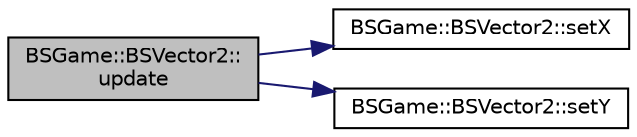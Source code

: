 digraph "BSGame::BSVector2::update"
{
 // LATEX_PDF_SIZE
  edge [fontname="Helvetica",fontsize="10",labelfontname="Helvetica",labelfontsize="10"];
  node [fontname="Helvetica",fontsize="10",shape=record];
  rankdir="LR";
  Node1 [label="BSGame::BSVector2::\lupdate",height=0.2,width=0.4,color="black", fillcolor="grey75", style="filled", fontcolor="black",tooltip="Updates the x and y values of the vector at once."];
  Node1 -> Node2 [color="midnightblue",fontsize="10",style="solid",fontname="Helvetica"];
  Node2 [label="BSGame::BSVector2::setX",height=0.2,width=0.4,color="black", fillcolor="white", style="filled",URL="$class_b_s_game_1_1_b_s_vector2.html#a42dc7cecfe7a1fc2dd1b3b45b96b3cf1",tooltip="Sets the X value of the vector."];
  Node1 -> Node3 [color="midnightblue",fontsize="10",style="solid",fontname="Helvetica"];
  Node3 [label="BSGame::BSVector2::setY",height=0.2,width=0.4,color="black", fillcolor="white", style="filled",URL="$class_b_s_game_1_1_b_s_vector2.html#a35082a355c1e5494a0aeae004dabee7e",tooltip="Sets the Y value of the vector."];
}
